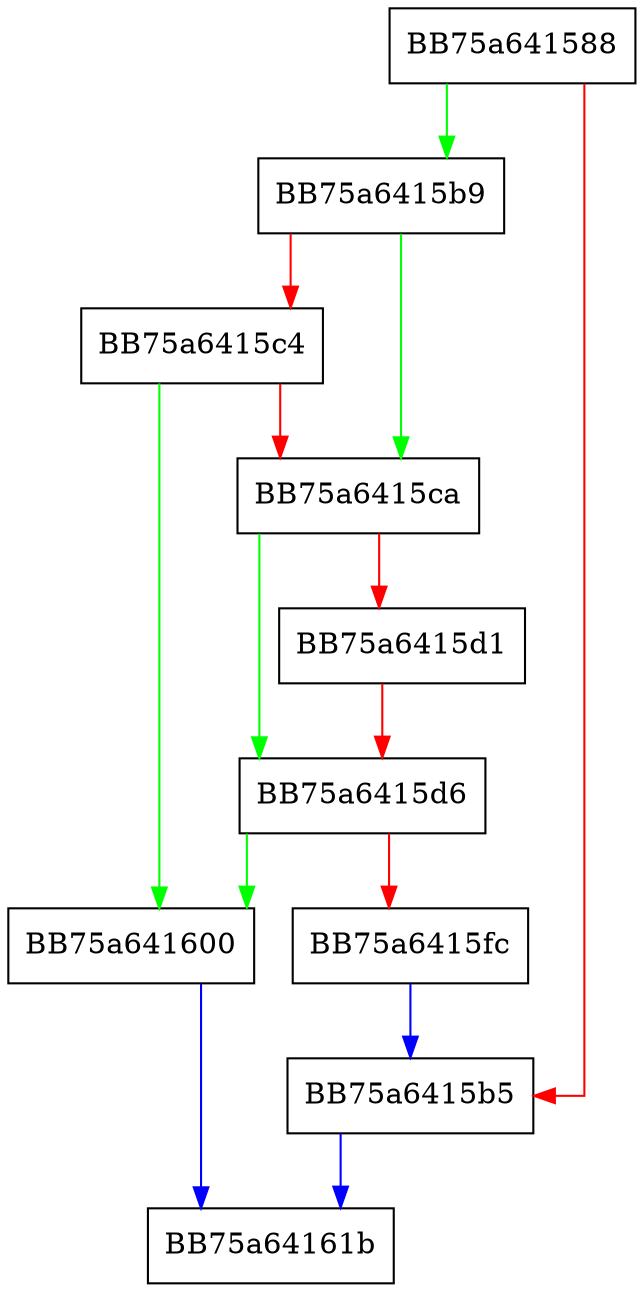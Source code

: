 digraph map_addr {
  node [shape="box"];
  graph [splines=ortho];
  BB75a641588 -> BB75a6415b9 [color="green"];
  BB75a641588 -> BB75a6415b5 [color="red"];
  BB75a6415b5 -> BB75a64161b [color="blue"];
  BB75a6415b9 -> BB75a6415ca [color="green"];
  BB75a6415b9 -> BB75a6415c4 [color="red"];
  BB75a6415c4 -> BB75a641600 [color="green"];
  BB75a6415c4 -> BB75a6415ca [color="red"];
  BB75a6415ca -> BB75a6415d6 [color="green"];
  BB75a6415ca -> BB75a6415d1 [color="red"];
  BB75a6415d1 -> BB75a6415d6 [color="red"];
  BB75a6415d6 -> BB75a641600 [color="green"];
  BB75a6415d6 -> BB75a6415fc [color="red"];
  BB75a6415fc -> BB75a6415b5 [color="blue"];
  BB75a641600 -> BB75a64161b [color="blue"];
}